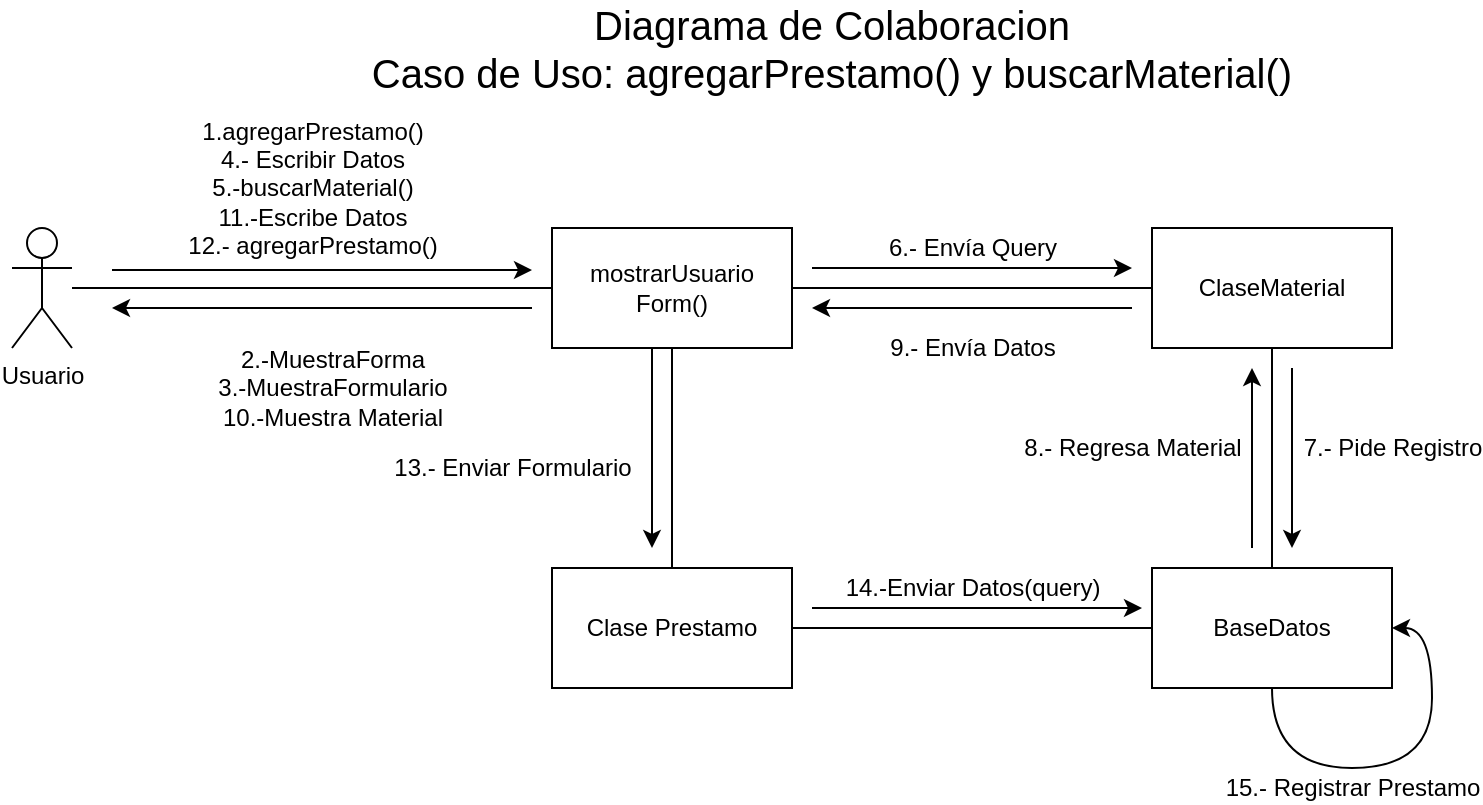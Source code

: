 <mxfile version="12.3.8" type="device" pages="1"><diagram id="iH_VHASUOnNbcPnKwQkv" name="Page-1"><mxGraphModel dx="1422" dy="791" grid="1" gridSize="10" guides="1" tooltips="1" connect="1" arrows="1" fold="1" page="1" pageScale="1" pageWidth="850" pageHeight="1100" math="0" shadow="0"><root><mxCell id="0"/><mxCell id="1" parent="0"/><mxCell id="CyIh3KfnAH-6HoDmTZKP-16" value="" style="edgeStyle=orthogonalEdgeStyle;rounded=0;orthogonalLoop=1;jettySize=auto;html=1;endArrow=none;endFill=0;fontSize=20;" edge="1" parent="1" source="CyIh3KfnAH-6HoDmTZKP-1" target="CyIh3KfnAH-6HoDmTZKP-5"><mxGeometry relative="1" as="geometry"><mxPoint x="170" y="180" as="targetPoint"/></mxGeometry></mxCell><mxCell id="CyIh3KfnAH-6HoDmTZKP-1" value="Usuario" style="shape=umlActor;verticalLabelPosition=bottom;labelBackgroundColor=#ffffff;verticalAlign=top;html=1;outlineConnect=0;" vertex="1" parent="1"><mxGeometry x="60" y="150" width="30" height="60" as="geometry"/></mxCell><mxCell id="CyIh3KfnAH-6HoDmTZKP-13" value="" style="edgeStyle=orthogonalEdgeStyle;rounded=0;orthogonalLoop=1;jettySize=auto;html=1;endArrow=none;endFill=0;fontSize=20;" edge="1" parent="1" source="CyIh3KfnAH-6HoDmTZKP-2" target="CyIh3KfnAH-6HoDmTZKP-3"><mxGeometry relative="1" as="geometry"><mxPoint x="690" y="400" as="targetPoint"/></mxGeometry></mxCell><mxCell id="CyIh3KfnAH-6HoDmTZKP-2" value="ClaseMaterial" style="rounded=0;whiteSpace=wrap;html=1;" vertex="1" parent="1"><mxGeometry x="630" y="150" width="120" height="60" as="geometry"/></mxCell><mxCell id="CyIh3KfnAH-6HoDmTZKP-3" value="BaseDatos" style="rounded=0;whiteSpace=wrap;html=1;" vertex="1" parent="1"><mxGeometry x="630" y="320" width="120" height="60" as="geometry"/></mxCell><mxCell id="CyIh3KfnAH-6HoDmTZKP-11" value="" style="edgeStyle=orthogonalEdgeStyle;rounded=0;orthogonalLoop=1;jettySize=auto;html=1;endArrow=none;endFill=0;fontSize=12;" edge="1" parent="1" source="CyIh3KfnAH-6HoDmTZKP-5" target="CyIh3KfnAH-6HoDmTZKP-2"><mxGeometry y="-20" relative="1" as="geometry"><mxPoint as="offset"/></mxGeometry></mxCell><mxCell id="CyIh3KfnAH-6HoDmTZKP-33" value="" style="edgeStyle=orthogonalEdgeStyle;curved=1;rounded=0;orthogonalLoop=1;jettySize=auto;html=1;endArrow=none;endFill=0;fontSize=12;" edge="1" parent="1" source="CyIh3KfnAH-6HoDmTZKP-5" target="CyIh3KfnAH-6HoDmTZKP-31"><mxGeometry relative="1" as="geometry"><mxPoint x="390" y="290" as="targetPoint"/></mxGeometry></mxCell><mxCell id="CyIh3KfnAH-6HoDmTZKP-5" value="mostrarUsuario&lt;br&gt;Form()" style="rounded=0;whiteSpace=wrap;html=1;" vertex="1" parent="1"><mxGeometry x="330" y="150" width="120" height="60" as="geometry"/></mxCell><mxCell id="CyIh3KfnAH-6HoDmTZKP-7" value="Diagrama de Colaboracion&lt;br style=&quot;font-size: 20px&quot;&gt;Caso de Uso: agregarPrestamo() y buscarMaterial()" style="text;html=1;strokeColor=none;fillColor=none;align=center;verticalAlign=middle;whiteSpace=wrap;rounded=0;fontSize=20;" vertex="1" parent="1"><mxGeometry x="210" y="40" width="520" height="40" as="geometry"/></mxCell><mxCell id="CyIh3KfnAH-6HoDmTZKP-17" value="&lt;div&gt;1.agregarPrestamo()&lt;/div&gt;&lt;div&gt;4.- Escribir Datos&lt;br&gt;&lt;/div&gt;&lt;div&gt;5.-buscarMaterial()&lt;br&gt;11.-Escribe Datos&lt;br&gt;12.- agregarPrestamo()&lt;br&gt;&lt;/div&gt;" style="endArrow=classic;html=1;fontSize=12;" edge="1" parent="1"><mxGeometry x="-0.048" y="41" width="50" height="50" relative="1" as="geometry"><mxPoint x="110" y="171" as="sourcePoint"/><mxPoint x="320" y="171" as="targetPoint"/><mxPoint as="offset"/></mxGeometry></mxCell><mxCell id="CyIh3KfnAH-6HoDmTZKP-18" value="2.-MuestraForma&lt;br&gt;&lt;div&gt;3.-MuestraFormulario&lt;br&gt;10.-Muestra Material&lt;/div&gt;" style="endArrow=classic;html=1;fontSize=12;" edge="1" parent="1"><mxGeometry x="-0.048" y="40" width="50" height="50" relative="1" as="geometry"><mxPoint x="320" y="190" as="sourcePoint"/><mxPoint x="110" y="190" as="targetPoint"/><mxPoint as="offset"/></mxGeometry></mxCell><mxCell id="CyIh3KfnAH-6HoDmTZKP-19" value="6.- Envía Query" style="endArrow=classic;html=1;fontSize=12;" edge="1" parent="1"><mxGeometry y="10" width="50" height="50" relative="1" as="geometry"><mxPoint x="460" y="170" as="sourcePoint"/><mxPoint x="620" y="170" as="targetPoint"/><mxPoint as="offset"/></mxGeometry></mxCell><mxCell id="CyIh3KfnAH-6HoDmTZKP-20" value="7.- Pide Registro" style="endArrow=classic;html=1;fontSize=12;" edge="1" parent="1"><mxGeometry x="-0.111" y="50" width="50" height="50" relative="1" as="geometry"><mxPoint x="700" y="220" as="sourcePoint"/><mxPoint x="700" y="310" as="targetPoint"/><mxPoint as="offset"/></mxGeometry></mxCell><mxCell id="CyIh3KfnAH-6HoDmTZKP-25" value="8.- Regresa Material" style="endArrow=classic;html=1;fontSize=12;" edge="1" parent="1"><mxGeometry x="0.111" y="60" width="50" height="50" relative="1" as="geometry"><mxPoint x="680" y="310" as="sourcePoint"/><mxPoint x="680" y="220" as="targetPoint"/><mxPoint as="offset"/></mxGeometry></mxCell><mxCell id="CyIh3KfnAH-6HoDmTZKP-26" value="9.- Envía Datos" style="endArrow=classic;html=1;fontSize=12;" edge="1" parent="1"><mxGeometry y="20" width="50" height="50" relative="1" as="geometry"><mxPoint x="620" y="190" as="sourcePoint"/><mxPoint x="460" y="190" as="targetPoint"/><mxPoint as="offset"/></mxGeometry></mxCell><mxCell id="CyIh3KfnAH-6HoDmTZKP-36" value="" style="edgeStyle=orthogonalEdgeStyle;curved=1;rounded=0;orthogonalLoop=1;jettySize=auto;html=1;endArrow=none;endFill=0;fontSize=12;entryX=0;entryY=0.5;entryDx=0;entryDy=0;" edge="1" parent="1" source="CyIh3KfnAH-6HoDmTZKP-31" target="CyIh3KfnAH-6HoDmTZKP-3"><mxGeometry relative="1" as="geometry"><mxPoint x="530" y="350" as="targetPoint"/></mxGeometry></mxCell><mxCell id="CyIh3KfnAH-6HoDmTZKP-31" value="Clase Prestamo" style="rounded=0;whiteSpace=wrap;html=1;fontSize=12;" vertex="1" parent="1"><mxGeometry x="330" y="320" width="120" height="60" as="geometry"/></mxCell><mxCell id="CyIh3KfnAH-6HoDmTZKP-34" value="13.- Enviar Formulario" style="endArrow=classic;html=1;fontSize=12;" edge="1" parent="1"><mxGeometry x="0.2" y="-70" width="50" height="50" relative="1" as="geometry"><mxPoint x="380" y="210" as="sourcePoint"/><mxPoint x="380" y="310" as="targetPoint"/><mxPoint as="offset"/></mxGeometry></mxCell><mxCell id="CyIh3KfnAH-6HoDmTZKP-37" value="14.-Enviar Datos(query)" style="endArrow=classic;html=1;fontSize=12;" edge="1" parent="1"><mxGeometry x="-0.03" y="10" width="50" height="50" relative="1" as="geometry"><mxPoint x="460" y="340" as="sourcePoint"/><mxPoint x="625" y="340" as="targetPoint"/><mxPoint as="offset"/></mxGeometry></mxCell><mxCell id="CyIh3KfnAH-6HoDmTZKP-38" value="" style="endArrow=classic;html=1;fontSize=12;edgeStyle=orthogonalEdgeStyle;curved=1;exitX=0.5;exitY=1;exitDx=0;exitDy=0;entryX=1;entryY=0.5;entryDx=0;entryDy=0;" edge="1" parent="1" source="CyIh3KfnAH-6HoDmTZKP-3" target="CyIh3KfnAH-6HoDmTZKP-3"><mxGeometry width="50" height="50" relative="1" as="geometry"><mxPoint x="725" y="410" as="sourcePoint"/><mxPoint x="830" y="390" as="targetPoint"/><Array as="points"><mxPoint x="690" y="420"/><mxPoint x="770" y="420"/><mxPoint x="770" y="350"/></Array></mxGeometry></mxCell><mxCell id="CyIh3KfnAH-6HoDmTZKP-39" value="15.- Registrar Prestamo" style="text;html=1;align=center;verticalAlign=middle;resizable=0;points=[];;labelBackgroundColor=#ffffff;fontSize=12;" vertex="1" connectable="0" parent="CyIh3KfnAH-6HoDmTZKP-38"><mxGeometry x="-0.734" y="1" relative="1" as="geometry"><mxPoint x="39" y="22" as="offset"/></mxGeometry></mxCell></root></mxGraphModel></diagram></mxfile>